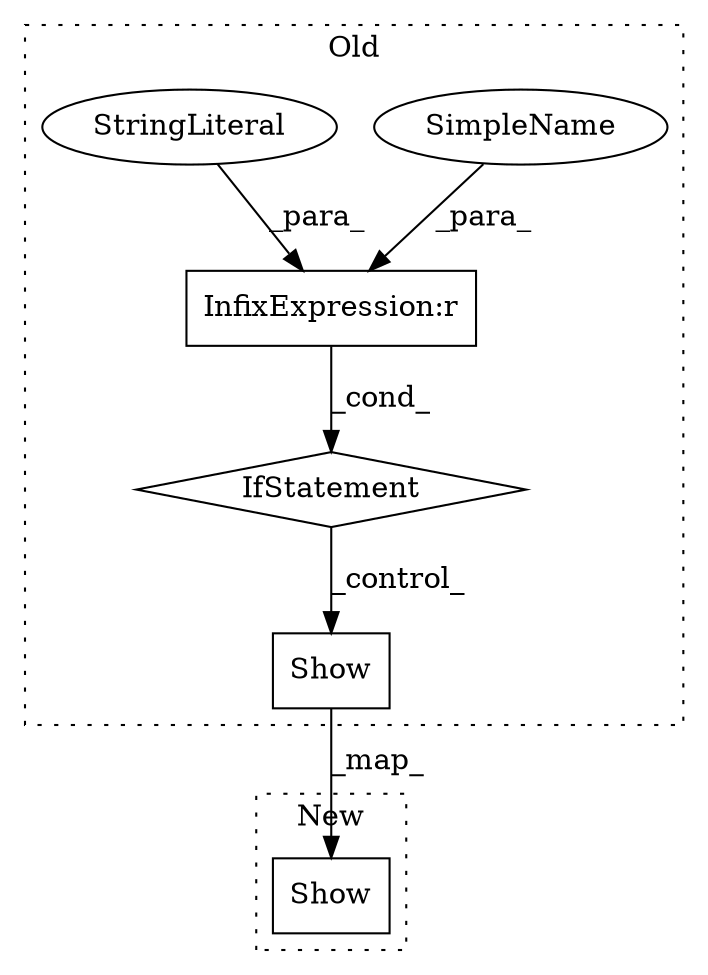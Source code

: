 digraph G {
subgraph cluster0 {
1 [label="Show" a="32" s="3830" l="6" shape="box"];
3 [label="InfixExpression:r" a="27" s="3783" l="4" shape="box"];
4 [label="SimpleName" a="42" s="3777" l="6" shape="ellipse"];
5 [label="IfStatement" a="25" s="3773,3791" l="4,14" shape="diamond"];
6 [label="StringLiteral" a="45" s="3787" l="4" shape="ellipse"];
label = "Old";
style="dotted";
}
subgraph cluster1 {
2 [label="Show" a="32" s="3895" l="6" shape="box"];
label = "New";
style="dotted";
}
1 -> 2 [label="_map_"];
3 -> 5 [label="_cond_"];
4 -> 3 [label="_para_"];
5 -> 1 [label="_control_"];
6 -> 3 [label="_para_"];
}